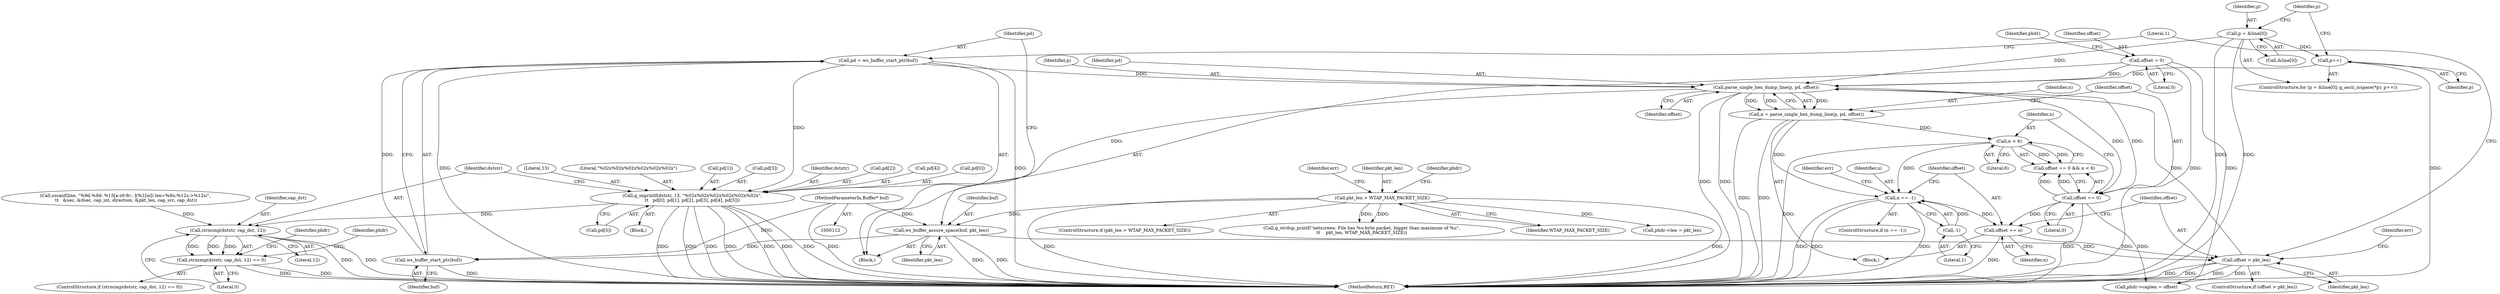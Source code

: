digraph "1_wireshark_11edc83b98a61e890d7bb01855389d40e984ea82@API" {
"1000340" [label="(Call,g_snprintf(dststr, 13, \"%02x%02x%02x%02x%02x%02x\",\n\t\t   pd[0], pd[1], pd[2], pd[3], pd[4], pd[5]))"];
"1000222" [label="(Call,pd = ws_buffer_start_ptr(buf))"];
"1000224" [label="(Call,ws_buffer_start_ptr(buf))"];
"1000219" [label="(Call,ws_buffer_assure_space(buf, pkt_len))"];
"1000115" [label="(MethodParameterIn,Buffer* buf)"];
"1000181" [label="(Call,pkt_len > WTAP_MAX_PACKET_SIZE)"];
"1000259" [label="(Call,parse_single_hex_dump_line(p, pd, offset))"];
"1000239" [label="(Call,p = &line[0])"];
"1000248" [label="(Call,p++)"];
"1000317" [label="(Call,offset > pkt_len)"];
"1000313" [label="(Call,offset += n)"];
"1000297" [label="(Call,n == -1)"];
"1000268" [label="(Call,n < 6)"];
"1000257" [label="(Call,n = parse_single_hex_dump_line(p, pd, offset))"];
"1000299" [label="(Call,-1)"];
"1000265" [label="(Call,offset == 0)"];
"1000135" [label="(Call,offset = 0)"];
"1000364" [label="(Call,strncmp(dststr, cap_dst, 12))"];
"1000363" [label="(Call,strncmp(dststr, cap_dst, 12) == 0)"];
"1000353" [label="(Call,pd[3])"];
"1000214" [label="(Call,phdr->len = pkt_len)"];
"1000367" [label="(Literal,12)"];
"1000219" [label="(Call,ws_buffer_assure_space(buf, pkt_len))"];
"1000341" [label="(Identifier,dststr)"];
"1000406" [label="(MethodReturn,RET)"];
"1000314" [label="(Identifier,offset)"];
"1000304" [label="(Identifier,err)"];
"1000350" [label="(Call,pd[2])"];
"1000269" [label="(Identifier,n)"];
"1000183" [label="(Identifier,WTAP_MAX_PACKET_SIZE)"];
"1000297" [label="(Call,n == -1)"];
"1000267" [label="(Literal,0)"];
"1000264" [label="(Call,offset == 0 && n < 6)"];
"1000359" [label="(Call,pd[5])"];
"1000119" [label="(Block,)"];
"1000323" [label="(Identifier,err)"];
"1000265" [label="(Call,offset == 0)"];
"1000317" [label="(Call,offset > pkt_len)"];
"1000339" [label="(Block,)"];
"1000268" [label="(Call,n < 6)"];
"1000300" [label="(Literal,1)"];
"1000298" [label="(Identifier,n)"];
"1000368" [label="(Literal,0)"];
"1000266" [label="(Identifier,offset)"];
"1000356" [label="(Call,pd[4])"];
"1000258" [label="(Identifier,n)"];
"1000224" [label="(Call,ws_buffer_start_ptr(buf))"];
"1000201" [label="(Identifier,phdr)"];
"1000262" [label="(Identifier,offset)"];
"1000364" [label="(Call,strncmp(dststr, cap_dst, 12))"];
"1000363" [label="(Call,strncmp(dststr, cap_dst, 12) == 0)"];
"1000366" [label="(Identifier,cap_dst)"];
"1000180" [label="(ControlStructure,if (pkt_len > WTAP_MAX_PACKET_SIZE))"];
"1000115" [label="(MethodParameterIn,Buffer* buf)"];
"1000249" [label="(Identifier,p)"];
"1000399" [label="(Call,phdr->caplen = offset)"];
"1000296" [label="(ControlStructure,if (n == -1))"];
"1000247" [label="(Identifier,p)"];
"1000371" [label="(Identifier,phdr)"];
"1000240" [label="(Identifier,p)"];
"1000241" [label="(Call,&line[0])"];
"1000220" [label="(Identifier,buf)"];
"1000260" [label="(Identifier,p)"];
"1000313" [label="(Call,offset += n)"];
"1000270" [label="(Literal,6)"];
"1000141" [label="(Identifier,phdr)"];
"1000315" [label="(Identifier,n)"];
"1000181" [label="(Call,pkt_len > WTAP_MAX_PACKET_SIZE)"];
"1000248" [label="(Call,p++)"];
"1000222" [label="(Call,pd = ws_buffer_start_ptr(buf))"];
"1000135" [label="(Call,offset = 0)"];
"1000340" [label="(Call,g_snprintf(dststr, 13, \"%02x%02x%02x%02x%02x%02x\",\n\t\t   pd[0], pd[1], pd[2], pd[3], pd[4], pd[5]))"];
"1000299" [label="(Call,-1)"];
"1000136" [label="(Identifier,offset)"];
"1000187" [label="(Identifier,err)"];
"1000227" [label="(Literal,1)"];
"1000192" [label="(Call,g_strdup_printf(\"netscreen: File has %u-byte packet, bigger than maximum of %u\",\n\t\t    pkt_len, WTAP_MAX_PACKET_SIZE))"];
"1000344" [label="(Call,pd[0])"];
"1000223" [label="(Identifier,pd)"];
"1000316" [label="(ControlStructure,if (offset > pkt_len))"];
"1000228" [label="(Block,)"];
"1000365" [label="(Identifier,dststr)"];
"1000259" [label="(Call,parse_single_hex_dump_line(p, pd, offset))"];
"1000319" [label="(Identifier,pkt_len)"];
"1000318" [label="(Identifier,offset)"];
"1000225" [label="(Identifier,buf)"];
"1000342" [label="(Literal,13)"];
"1000343" [label="(Literal,\"%02x%02x%02x%02x%02x%02x\")"];
"1000261" [label="(Identifier,pd)"];
"1000257" [label="(Call,n = parse_single_hex_dump_line(p, pd, offset))"];
"1000238" [label="(ControlStructure,for (p = &line[0]; g_ascii_isspace(*p); p++))"];
"1000377" [label="(Identifier,phdr)"];
"1000182" [label="(Identifier,pkt_len)"];
"1000239" [label="(Call,p = &line[0])"];
"1000137" [label="(Literal,0)"];
"1000153" [label="(Call,sscanf(line, \"%9d.%9d: %15[a-z0-9/:.-](%1[io]) len=%9u:%12s->%12s/\",\n \t\t   &sec, &dsec, cap_int, direction, &pkt_len, cap_src, cap_dst))"];
"1000221" [label="(Identifier,pkt_len)"];
"1000347" [label="(Call,pd[1])"];
"1000362" [label="(ControlStructure,if (strncmp(dststr, cap_dst, 12) == 0))"];
"1000340" -> "1000339"  [label="AST: "];
"1000340" -> "1000359"  [label="CFG: "];
"1000341" -> "1000340"  [label="AST: "];
"1000342" -> "1000340"  [label="AST: "];
"1000343" -> "1000340"  [label="AST: "];
"1000344" -> "1000340"  [label="AST: "];
"1000347" -> "1000340"  [label="AST: "];
"1000350" -> "1000340"  [label="AST: "];
"1000353" -> "1000340"  [label="AST: "];
"1000356" -> "1000340"  [label="AST: "];
"1000359" -> "1000340"  [label="AST: "];
"1000365" -> "1000340"  [label="CFG: "];
"1000340" -> "1000406"  [label="DDG: "];
"1000340" -> "1000406"  [label="DDG: "];
"1000340" -> "1000406"  [label="DDG: "];
"1000340" -> "1000406"  [label="DDG: "];
"1000340" -> "1000406"  [label="DDG: "];
"1000340" -> "1000406"  [label="DDG: "];
"1000340" -> "1000406"  [label="DDG: "];
"1000222" -> "1000340"  [label="DDG: "];
"1000259" -> "1000340"  [label="DDG: "];
"1000340" -> "1000364"  [label="DDG: "];
"1000222" -> "1000119"  [label="AST: "];
"1000222" -> "1000224"  [label="CFG: "];
"1000223" -> "1000222"  [label="AST: "];
"1000224" -> "1000222"  [label="AST: "];
"1000227" -> "1000222"  [label="CFG: "];
"1000222" -> "1000406"  [label="DDG: "];
"1000222" -> "1000406"  [label="DDG: "];
"1000224" -> "1000222"  [label="DDG: "];
"1000222" -> "1000259"  [label="DDG: "];
"1000224" -> "1000225"  [label="CFG: "];
"1000225" -> "1000224"  [label="AST: "];
"1000224" -> "1000406"  [label="DDG: "];
"1000219" -> "1000224"  [label="DDG: "];
"1000115" -> "1000224"  [label="DDG: "];
"1000219" -> "1000119"  [label="AST: "];
"1000219" -> "1000221"  [label="CFG: "];
"1000220" -> "1000219"  [label="AST: "];
"1000221" -> "1000219"  [label="AST: "];
"1000223" -> "1000219"  [label="CFG: "];
"1000219" -> "1000406"  [label="DDG: "];
"1000219" -> "1000406"  [label="DDG: "];
"1000115" -> "1000219"  [label="DDG: "];
"1000181" -> "1000219"  [label="DDG: "];
"1000219" -> "1000317"  [label="DDG: "];
"1000115" -> "1000112"  [label="AST: "];
"1000115" -> "1000406"  [label="DDG: "];
"1000181" -> "1000180"  [label="AST: "];
"1000181" -> "1000183"  [label="CFG: "];
"1000182" -> "1000181"  [label="AST: "];
"1000183" -> "1000181"  [label="AST: "];
"1000187" -> "1000181"  [label="CFG: "];
"1000201" -> "1000181"  [label="CFG: "];
"1000181" -> "1000406"  [label="DDG: "];
"1000181" -> "1000406"  [label="DDG: "];
"1000181" -> "1000192"  [label="DDG: "];
"1000181" -> "1000192"  [label="DDG: "];
"1000181" -> "1000214"  [label="DDG: "];
"1000259" -> "1000257"  [label="AST: "];
"1000259" -> "1000262"  [label="CFG: "];
"1000260" -> "1000259"  [label="AST: "];
"1000261" -> "1000259"  [label="AST: "];
"1000262" -> "1000259"  [label="AST: "];
"1000257" -> "1000259"  [label="CFG: "];
"1000259" -> "1000406"  [label="DDG: "];
"1000259" -> "1000406"  [label="DDG: "];
"1000259" -> "1000257"  [label="DDG: "];
"1000259" -> "1000257"  [label="DDG: "];
"1000259" -> "1000257"  [label="DDG: "];
"1000239" -> "1000259"  [label="DDG: "];
"1000248" -> "1000259"  [label="DDG: "];
"1000317" -> "1000259"  [label="DDG: "];
"1000265" -> "1000259"  [label="DDG: "];
"1000135" -> "1000259"  [label="DDG: "];
"1000259" -> "1000265"  [label="DDG: "];
"1000239" -> "1000238"  [label="AST: "];
"1000239" -> "1000241"  [label="CFG: "];
"1000240" -> "1000239"  [label="AST: "];
"1000241" -> "1000239"  [label="AST: "];
"1000247" -> "1000239"  [label="CFG: "];
"1000239" -> "1000406"  [label="DDG: "];
"1000239" -> "1000406"  [label="DDG: "];
"1000239" -> "1000248"  [label="DDG: "];
"1000248" -> "1000238"  [label="AST: "];
"1000248" -> "1000249"  [label="CFG: "];
"1000249" -> "1000248"  [label="AST: "];
"1000247" -> "1000248"  [label="CFG: "];
"1000248" -> "1000406"  [label="DDG: "];
"1000317" -> "1000316"  [label="AST: "];
"1000317" -> "1000319"  [label="CFG: "];
"1000318" -> "1000317"  [label="AST: "];
"1000319" -> "1000317"  [label="AST: "];
"1000227" -> "1000317"  [label="CFG: "];
"1000323" -> "1000317"  [label="CFG: "];
"1000317" -> "1000406"  [label="DDG: "];
"1000317" -> "1000406"  [label="DDG: "];
"1000317" -> "1000406"  [label="DDG: "];
"1000313" -> "1000317"  [label="DDG: "];
"1000317" -> "1000399"  [label="DDG: "];
"1000313" -> "1000228"  [label="AST: "];
"1000313" -> "1000315"  [label="CFG: "];
"1000314" -> "1000313"  [label="AST: "];
"1000315" -> "1000313"  [label="AST: "];
"1000318" -> "1000313"  [label="CFG: "];
"1000313" -> "1000406"  [label="DDG: "];
"1000297" -> "1000313"  [label="DDG: "];
"1000265" -> "1000313"  [label="DDG: "];
"1000297" -> "1000296"  [label="AST: "];
"1000297" -> "1000299"  [label="CFG: "];
"1000298" -> "1000297"  [label="AST: "];
"1000299" -> "1000297"  [label="AST: "];
"1000304" -> "1000297"  [label="CFG: "];
"1000314" -> "1000297"  [label="CFG: "];
"1000297" -> "1000406"  [label="DDG: "];
"1000297" -> "1000406"  [label="DDG: "];
"1000297" -> "1000406"  [label="DDG: "];
"1000268" -> "1000297"  [label="DDG: "];
"1000257" -> "1000297"  [label="DDG: "];
"1000299" -> "1000297"  [label="DDG: "];
"1000268" -> "1000264"  [label="AST: "];
"1000268" -> "1000270"  [label="CFG: "];
"1000269" -> "1000268"  [label="AST: "];
"1000270" -> "1000268"  [label="AST: "];
"1000264" -> "1000268"  [label="CFG: "];
"1000268" -> "1000406"  [label="DDG: "];
"1000268" -> "1000264"  [label="DDG: "];
"1000268" -> "1000264"  [label="DDG: "];
"1000257" -> "1000268"  [label="DDG: "];
"1000257" -> "1000228"  [label="AST: "];
"1000258" -> "1000257"  [label="AST: "];
"1000266" -> "1000257"  [label="CFG: "];
"1000257" -> "1000406"  [label="DDG: "];
"1000257" -> "1000406"  [label="DDG: "];
"1000299" -> "1000300"  [label="CFG: "];
"1000300" -> "1000299"  [label="AST: "];
"1000265" -> "1000264"  [label="AST: "];
"1000265" -> "1000267"  [label="CFG: "];
"1000266" -> "1000265"  [label="AST: "];
"1000267" -> "1000265"  [label="AST: "];
"1000269" -> "1000265"  [label="CFG: "];
"1000264" -> "1000265"  [label="CFG: "];
"1000265" -> "1000406"  [label="DDG: "];
"1000265" -> "1000264"  [label="DDG: "];
"1000265" -> "1000264"  [label="DDG: "];
"1000265" -> "1000399"  [label="DDG: "];
"1000135" -> "1000119"  [label="AST: "];
"1000135" -> "1000137"  [label="CFG: "];
"1000136" -> "1000135"  [label="AST: "];
"1000137" -> "1000135"  [label="AST: "];
"1000141" -> "1000135"  [label="CFG: "];
"1000135" -> "1000406"  [label="DDG: "];
"1000135" -> "1000399"  [label="DDG: "];
"1000364" -> "1000363"  [label="AST: "];
"1000364" -> "1000367"  [label="CFG: "];
"1000365" -> "1000364"  [label="AST: "];
"1000366" -> "1000364"  [label="AST: "];
"1000367" -> "1000364"  [label="AST: "];
"1000368" -> "1000364"  [label="CFG: "];
"1000364" -> "1000406"  [label="DDG: "];
"1000364" -> "1000406"  [label="DDG: "];
"1000364" -> "1000363"  [label="DDG: "];
"1000364" -> "1000363"  [label="DDG: "];
"1000364" -> "1000363"  [label="DDG: "];
"1000153" -> "1000364"  [label="DDG: "];
"1000363" -> "1000362"  [label="AST: "];
"1000363" -> "1000368"  [label="CFG: "];
"1000368" -> "1000363"  [label="AST: "];
"1000371" -> "1000363"  [label="CFG: "];
"1000377" -> "1000363"  [label="CFG: "];
"1000363" -> "1000406"  [label="DDG: "];
"1000363" -> "1000406"  [label="DDG: "];
}
